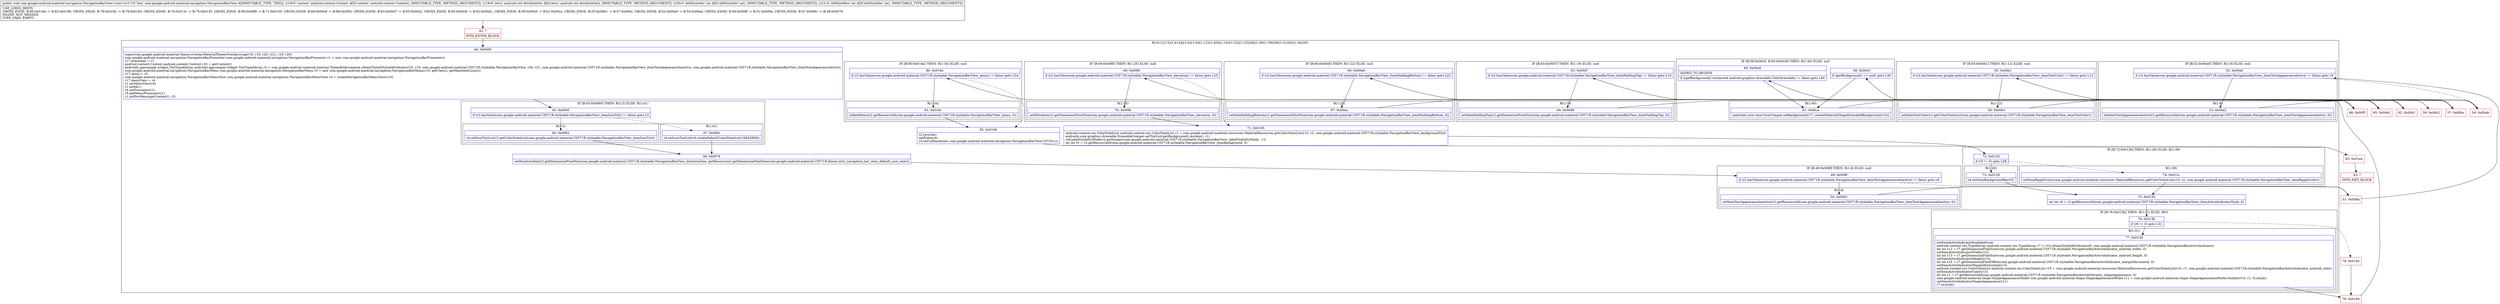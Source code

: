 digraph "CFG forcom.google.android.material.navigation.NavigationBarView.\<init\>(Landroid\/content\/Context;Landroid\/util\/AttributeSet;II)V" {
subgraph cluster_Region_1961811703 {
label = "R(16:1|(1:3)(1:41)|4|(1:6)|(1:9)|(1:12)|(1:40)|(1:19)|(1:22)|(1:25)|26|(1:28)(1:39)|29|(1:31)(0)|(1:34)|35)";
node [shape=record,color=blue];
Node_44 [shape=record,label="{44\:\ 0x0000|super(com.google.android.material.theme.overlay.MaterialThemeOverlay.wrap(r18, r19, r20, r21), r19, r20)\lcom.google.android.material.navigation.NavigationBarPresenter com.google.android.material.navigation.NavigationBarPresenter r1 = new com.google.android.material.navigation.NavigationBarPresenter()\lr17.presenter = r1\landroid.content.Context android.content.Context r10 = getContext()\landroidx.appcompat.widget.TintTypedArray androidx.appcompat.widget.TintTypedArray r2 = com.google.android.material.internal.ThemeEnforcement.obtainTintedStyledAttributes(r10, r19, com.google.android.material.C0571R.styleable.NavigationBarView, r20, r21, com.google.android.material.C0571R.styleable.NavigationBarView_itemTextAppearanceInactive, com.google.android.material.C0571R.styleable.NavigationBarView_itemTextAppearanceActive)\lcom.google.android.material.navigation.NavigationBarMenu com.google.android.material.navigation.NavigationBarMenu r3 = new com.google.android.material.navigation.NavigationBarMenu(r10, getClass(), getMaxItemCount())\lr17.menu = r3\lcom.google.android.material.navigation.NavigationBarMenuView com.google.android.material.navigation.NavigationBarMenuView r4 = createNavigationBarMenuView(r10)\lr17.menuView = r4\lr1.setMenuView(r4)\lr1.setId(1)\lr4.setPresenter(r1)\lr3.addMenuPresenter(r1)\lr1.initForMenu(getContext(), r3)\l}"];
subgraph cluster_IfRegion_367333345 {
label = "IF [B:45:0x0060] THEN: R(1:3) ELSE: R(1:41)";
node [shape=record,color=blue];
Node_45 [shape=record,label="{45\:\ 0x0060|if (r2.hasValue(com.google.android.material.C0571R.styleable.NavigationBarView_itemIconTint) != false) goto L3\l}"];
subgraph cluster_Region_1280539983 {
label = "R(1:3)";
node [shape=record,color=blue];
Node_46 [shape=record,label="{46\:\ 0x0062|r4.setIconTintList(r2.getColorStateList(com.google.android.material.C0571R.styleable.NavigationBarView_itemIconTint))\l}"];
}
subgraph cluster_Region_1616930347 {
label = "R(1:41)";
node [shape=record,color=blue];
Node_47 [shape=record,label="{47\:\ 0x006c|r4.setIconTintList(r4.createDefaultColorStateList(16842808))\l}"];
}
}
Node_48 [shape=record,label="{48\:\ 0x0076|setItemIconSize(r2.getDimensionPixelSize(com.google.android.material.C0571R.styleable.NavigationBarView_itemIconSize, getResources().getDimensionPixelSize(com.google.android.material.C0571R.dimen.mtrl_navigation_bar_item_default_icon_size)))\l}"];
subgraph cluster_IfRegion_1916310803 {
label = "IF [B:49:0x008f] THEN: R(1:6) ELSE: null";
node [shape=record,color=blue];
Node_49 [shape=record,label="{49\:\ 0x008f|if (r2.hasValue(com.google.android.material.C0571R.styleable.NavigationBarView_itemTextAppearanceInactive) != false) goto L6\l}"];
subgraph cluster_Region_372665169 {
label = "R(1:6)";
node [shape=record,color=blue];
Node_50 [shape=record,label="{50\:\ 0x0091|setItemTextAppearanceInactive(r2.getResourceId(com.google.android.material.C0571R.styleable.NavigationBarView_itemTextAppearanceInactive, 0))\l}"];
}
}
subgraph cluster_IfRegion_730985585 {
label = "IF [B:52:0x00a0] THEN: R(1:9) ELSE: null";
node [shape=record,color=blue];
Node_52 [shape=record,label="{52\:\ 0x00a0|if (r2.hasValue(com.google.android.material.C0571R.styleable.NavigationBarView_itemTextAppearanceActive) != false) goto L9\l}"];
subgraph cluster_Region_2088717641 {
label = "R(1:9)";
node [shape=record,color=blue];
Node_53 [shape=record,label="{53\:\ 0x00a2|setItemTextAppearanceActive(r2.getResourceId(com.google.android.material.C0571R.styleable.NavigationBarView_itemTextAppearanceActive, 0))\l}"];
}
}
subgraph cluster_IfRegion_1247403992 {
label = "IF [B:55:0x00b1] THEN: R(1:12) ELSE: null";
node [shape=record,color=blue];
Node_55 [shape=record,label="{55\:\ 0x00b1|if (r2.hasValue(com.google.android.material.C0571R.styleable.NavigationBarView_itemTextColor) != false) goto L12\l}"];
subgraph cluster_Region_1871726881 {
label = "R(1:12)";
node [shape=record,color=blue];
Node_56 [shape=record,label="{56\:\ 0x00b3|setItemTextColor(r2.getColorStateList(com.google.android.material.C0571R.styleable.NavigationBarView_itemTextColor))\l}"];
}
}
subgraph cluster_IfRegion_836988747 {
label = "IF [B:58:0x00c0, B:60:0x00c8] THEN: R(1:40) ELSE: null";
node [shape=record,color=blue];
Node_58 [shape=record,label="{58\:\ 0x00c0|if (getBackground() == null) goto L40\l}"];
Node_60 [shape=record,label="{60\:\ 0x00c8|ADDED_TO_REGION\l|if ((getBackground() instanceof android.graphics.drawable.ColorDrawable) != false) goto L40\l}"];
subgraph cluster_Region_1658287885 {
label = "R(1:40)";
node [shape=record,color=blue];
Node_61 [shape=record,label="{61\:\ 0x00ca|androidx.core.view.ViewCompat.setBackground(r17, createMaterialShapeDrawableBackground(r10))\l}"];
}
}
subgraph cluster_IfRegion_1258687198 {
label = "IF [B:63:0x00d7] THEN: R(1:19) ELSE: null";
node [shape=record,color=blue];
Node_63 [shape=record,label="{63\:\ 0x00d7|if (r2.hasValue(com.google.android.material.C0571R.styleable.NavigationBarView_itemPaddingTop) != false) goto L19\l}"];
subgraph cluster_Region_1301611506 {
label = "R(1:19)";
node [shape=record,color=blue];
Node_64 [shape=record,label="{64\:\ 0x00d9|setItemPaddingTop(r2.getDimensionPixelSize(com.google.android.material.C0571R.styleable.NavigationBarView_itemPaddingTop, 0))\l}"];
}
}
subgraph cluster_IfRegion_1228321415 {
label = "IF [B:66:0x00e8] THEN: R(1:22) ELSE: null";
node [shape=record,color=blue];
Node_66 [shape=record,label="{66\:\ 0x00e8|if (r2.hasValue(com.google.android.material.C0571R.styleable.NavigationBarView_itemPaddingBottom) != false) goto L22\l}"];
subgraph cluster_Region_604120001 {
label = "R(1:22)";
node [shape=record,color=blue];
Node_67 [shape=record,label="{67\:\ 0x00ea|setItemPaddingBottom(r2.getDimensionPixelSize(com.google.android.material.C0571R.styleable.NavigationBarView_itemPaddingBottom, 0))\l}"];
}
}
subgraph cluster_IfRegion_1604951397 {
label = "IF [B:69:0x00f9] THEN: R(1:25) ELSE: null";
node [shape=record,color=blue];
Node_69 [shape=record,label="{69\:\ 0x00f9|if (r2.hasValue(com.google.android.material.C0571R.styleable.NavigationBarView_elevation) != false) goto L25\l}"];
subgraph cluster_Region_986091505 {
label = "R(1:25)";
node [shape=record,color=blue];
Node_70 [shape=record,label="{70\:\ 0x00fb|setElevation(r2.getDimensionPixelSize(com.google.android.material.C0571R.styleable.NavigationBarView_elevation, 0))\l}"];
}
}
Node_71 [shape=record,label="{71\:\ 0x0105|android.content.res.ColorStateList android.content.res.ColorStateList r1 = com.google.android.material.resources.MaterialResources.getColorStateList(r10, r2, com.google.android.material.C0571R.styleable.NavigationBarView_backgroundTint)\landroidx.core.graphics.drawable.DrawableCompat.setTintList(getBackground().mutate(), r1)\lsetLabelVisibilityMode(r2.getInteger(com.google.android.material.C0571R.styleable.NavigationBarView_labelVisibilityMode, \-1))\lint int r5 = r2.getResourceId(com.google.android.material.C0571R.styleable.NavigationBarView_itemBackground, 0)\l}"];
subgraph cluster_IfRegion_1841906735 {
label = "IF [B:72:0x0126] THEN: R(1:28) ELSE: R(1:39)";
node [shape=record,color=blue];
Node_72 [shape=record,label="{72\:\ 0x0126|if (r5 != 0) goto L28\l}"];
subgraph cluster_Region_1851245777 {
label = "R(1:28)";
node [shape=record,color=blue];
Node_73 [shape=record,label="{73\:\ 0x0128|r4.setItemBackgroundRes(r5)\l}"];
}
subgraph cluster_Region_728937714 {
label = "R(1:39)";
node [shape=record,color=blue];
Node_74 [shape=record,label="{74\:\ 0x012c|setItemRippleColor(com.google.android.material.resources.MaterialResources.getColorStateList(r10, r2, com.google.android.material.C0571R.styleable.NavigationBarView_itemRippleColor))\l}"];
}
}
Node_75 [shape=record,label="{75\:\ 0x0135|int int r6 = r2.getResourceId(com.google.android.material.C0571R.styleable.NavigationBarView_itemActiveIndicatorStyle, 0)\l}"];
subgraph cluster_IfRegion_318468972 {
label = "IF [B:76:0x013b] THEN: R(1:31) ELSE: R(0)";
node [shape=record,color=blue];
Node_76 [shape=record,label="{76\:\ 0x013b|if (r6 != 0) goto L31\l}"];
subgraph cluster_Region_394158751 {
label = "R(1:31)";
node [shape=record,color=blue];
Node_77 [shape=record,label="{77\:\ 0x013d|setItemActiveIndicatorEnabled(true)\landroid.content.res.TypedArray android.content.res.TypedArray r7 = r10.obtainStyledAttributes(r6, com.google.android.material.C0571R.styleable.NavigationBarActiveIndicator)\lint int r12 = r7.getDimensionPixelSize(com.google.android.material.C0571R.styleable.NavigationBarActiveIndicator_android_width, 0)\lsetItemActiveIndicatorWidth(r12)\lint int r13 = r7.getDimensionPixelSize(com.google.android.material.C0571R.styleable.NavigationBarActiveIndicator_android_height, 0)\lsetItemActiveIndicatorHeight(r13)\lint int r14 = r7.getDimensionPixelOffset(com.google.android.material.C0571R.styleable.NavigationBarActiveIndicator_marginHorizontal, 0)\lsetItemActiveIndicatorMarginHorizontal(r14)\landroid.content.res.ColorStateList android.content.res.ColorStateList r15 = com.google.android.material.resources.MaterialResources.getColorStateList(r10, r7, com.google.android.material.C0571R.styleable.NavigationBarActiveIndicator_android_color)\lsetItemActiveIndicatorColor(r15)\lint int r1 = r7.getResourceId(com.google.android.material.C0571R.styleable.NavigationBarActiveIndicator_shapeAppearance, 0)\lcom.google.android.material.shape.ShapeAppearanceModel com.google.android.material.shape.ShapeAppearanceModel r11 = com.google.android.material.shape.ShapeAppearanceModel.builder(r10, r1, 0).build()\lsetItemActiveIndicatorShapeAppearance(r11)\lr7.recycle()\l}"];
}
subgraph cluster_Region_654224133 {
label = "R(0)";
node [shape=record,color=blue];
}
}
subgraph cluster_IfRegion_1184411812 {
label = "IF [B:80:0x018a] THEN: R(1:34) ELSE: null";
node [shape=record,color=blue];
Node_80 [shape=record,label="{80\:\ 0x018a|if (r2.hasValue(com.google.android.material.C0571R.styleable.NavigationBarView_menu) != false) goto L34\l}"];
subgraph cluster_Region_1932627869 {
label = "R(1:34)";
node [shape=record,color=blue];
Node_81 [shape=record,label="{81\:\ 0x018c|inflateMenu(r2.getResourceId(com.google.android.material.C0571R.styleable.NavigationBarView_menu, 0))\l}"];
}
}
Node_82 [shape=record,label="{82\:\ 0x0196|r2.recycle()\laddView(r4)\lr3.setCallback(new com.google.android.material.navigation.NavigationBarView.C07201())\l}"];
}
Node_42 [shape=record,color=red,label="{42\:\ ?|MTH_ENTER_BLOCK\l}"];
Node_51 [shape=record,color=red,label="{51\:\ 0x009a}"];
Node_54 [shape=record,color=red,label="{54\:\ 0x00ab}"];
Node_57 [shape=record,color=red,label="{57\:\ 0x00bc}"];
Node_59 [shape=record,color=red,label="{59\:\ 0x00c2}"];
Node_62 [shape=record,color=red,label="{62\:\ 0x00d1}"];
Node_65 [shape=record,color=red,label="{65\:\ 0x00e2}"];
Node_68 [shape=record,color=red,label="{68\:\ 0x00f3}"];
Node_79 [shape=record,color=red,label="{79\:\ 0x0184}"];
Node_83 [shape=record,color=red,label="{83\:\ 0x01a4}"];
Node_43 [shape=record,color=red,label="{43\:\ ?|MTH_EXIT_BLOCK\l}"];
Node_78 [shape=record,color=red,label="{78\:\ 0x0182}"];
MethodNode[shape=record,label="{public void com.google.android.material.navigation.NavigationBarView.\<init\>((r17v0 'this' com.google.android.material.navigation.NavigationBarView A[IMMUTABLE_TYPE, THIS]), (r18v0 'context' android.content.Context A[D('context' android.content.Context), IMMUTABLE_TYPE, METHOD_ARGUMENT]), (r19v0 'attrs' android.util.AttributeSet A[D('attrs' android.util.AttributeSet), IMMUTABLE_TYPE, METHOD_ARGUMENT]), (r20v0 'defStyleAttr' int A[D('defStyleAttr' int), IMMUTABLE_TYPE, METHOD_ARGUMENT]), (r21v0 'defStyleRes' int A[D('defStyleRes' int), IMMUTABLE_TYPE, METHOD_ARGUMENT]))  | USE_LINES_HINTS\lCROSS_EDGE: B:80:0x018a \-\> B:82:0x0196, CROSS_EDGE: B:78:0x0182 \-\> B:79:0x0184, CROSS_EDGE: B:74:0x012c \-\> B:75:0x0135, CROSS_EDGE: B:69:0x00f9 \-\> B:71:0x0105, CROSS_EDGE: B:66:0x00e8 \-\> B:68:0x00f3, CROSS_EDGE: B:63:0x00d7 \-\> B:65:0x00e2, CROSS_EDGE: B:60:0x00c8 \-\> B:62:0x00d1, CROSS_EDGE: B:58:0x00c0 \-\> B:61:0x00ca, CROSS_EDGE: B:55:0x00b1 \-\> B:57:0x00bc, CROSS_EDGE: B:52:0x00a0 \-\> B:54:0x00ab, CROSS_EDGE: B:49:0x008f \-\> B:51:0x009a, CROSS_EDGE: B:47:0x006c \-\> B:48:0x0076\lINLINE_NOT_NEEDED\lTYPE_VARS: EMPTY\l}"];
MethodNode -> Node_42;Node_44 -> Node_45;
Node_45 -> Node_46;
Node_45 -> Node_47[style=dashed];
Node_46 -> Node_48;
Node_47 -> Node_48;
Node_48 -> Node_49;
Node_49 -> Node_50;
Node_49 -> Node_51[style=dashed];
Node_50 -> Node_51;
Node_52 -> Node_53;
Node_52 -> Node_54[style=dashed];
Node_53 -> Node_54;
Node_55 -> Node_56;
Node_55 -> Node_57[style=dashed];
Node_56 -> Node_57;
Node_58 -> Node_59[style=dashed];
Node_58 -> Node_61;
Node_60 -> Node_61;
Node_60 -> Node_62[style=dashed];
Node_61 -> Node_62;
Node_63 -> Node_64;
Node_63 -> Node_65[style=dashed];
Node_64 -> Node_65;
Node_66 -> Node_67;
Node_66 -> Node_68[style=dashed];
Node_67 -> Node_68;
Node_69 -> Node_70;
Node_69 -> Node_71[style=dashed];
Node_70 -> Node_71;
Node_71 -> Node_72;
Node_72 -> Node_73;
Node_72 -> Node_74[style=dashed];
Node_73 -> Node_75;
Node_74 -> Node_75;
Node_75 -> Node_76;
Node_76 -> Node_77;
Node_76 -> Node_78[style=dashed];
Node_77 -> Node_79;
Node_80 -> Node_81;
Node_80 -> Node_82[style=dashed];
Node_81 -> Node_82;
Node_82 -> Node_83;
Node_42 -> Node_44;
Node_51 -> Node_52;
Node_54 -> Node_55;
Node_57 -> Node_58;
Node_59 -> Node_60;
Node_62 -> Node_63;
Node_65 -> Node_66;
Node_68 -> Node_69;
Node_79 -> Node_80;
Node_83 -> Node_43;
Node_78 -> Node_79;
}

